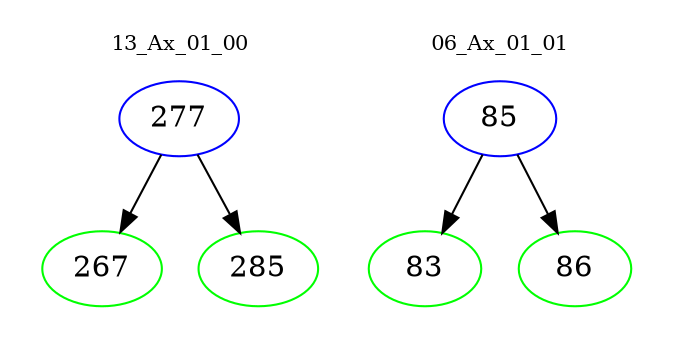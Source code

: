 digraph{
subgraph cluster_0 {
color = white
label = "13_Ax_01_00";
fontsize=10;
T0_277 [label="277", color="blue"]
T0_277 -> T0_267 [color="black"]
T0_267 [label="267", color="green"]
T0_277 -> T0_285 [color="black"]
T0_285 [label="285", color="green"]
}
subgraph cluster_1 {
color = white
label = "06_Ax_01_01";
fontsize=10;
T1_85 [label="85", color="blue"]
T1_85 -> T1_83 [color="black"]
T1_83 [label="83", color="green"]
T1_85 -> T1_86 [color="black"]
T1_86 [label="86", color="green"]
}
}
